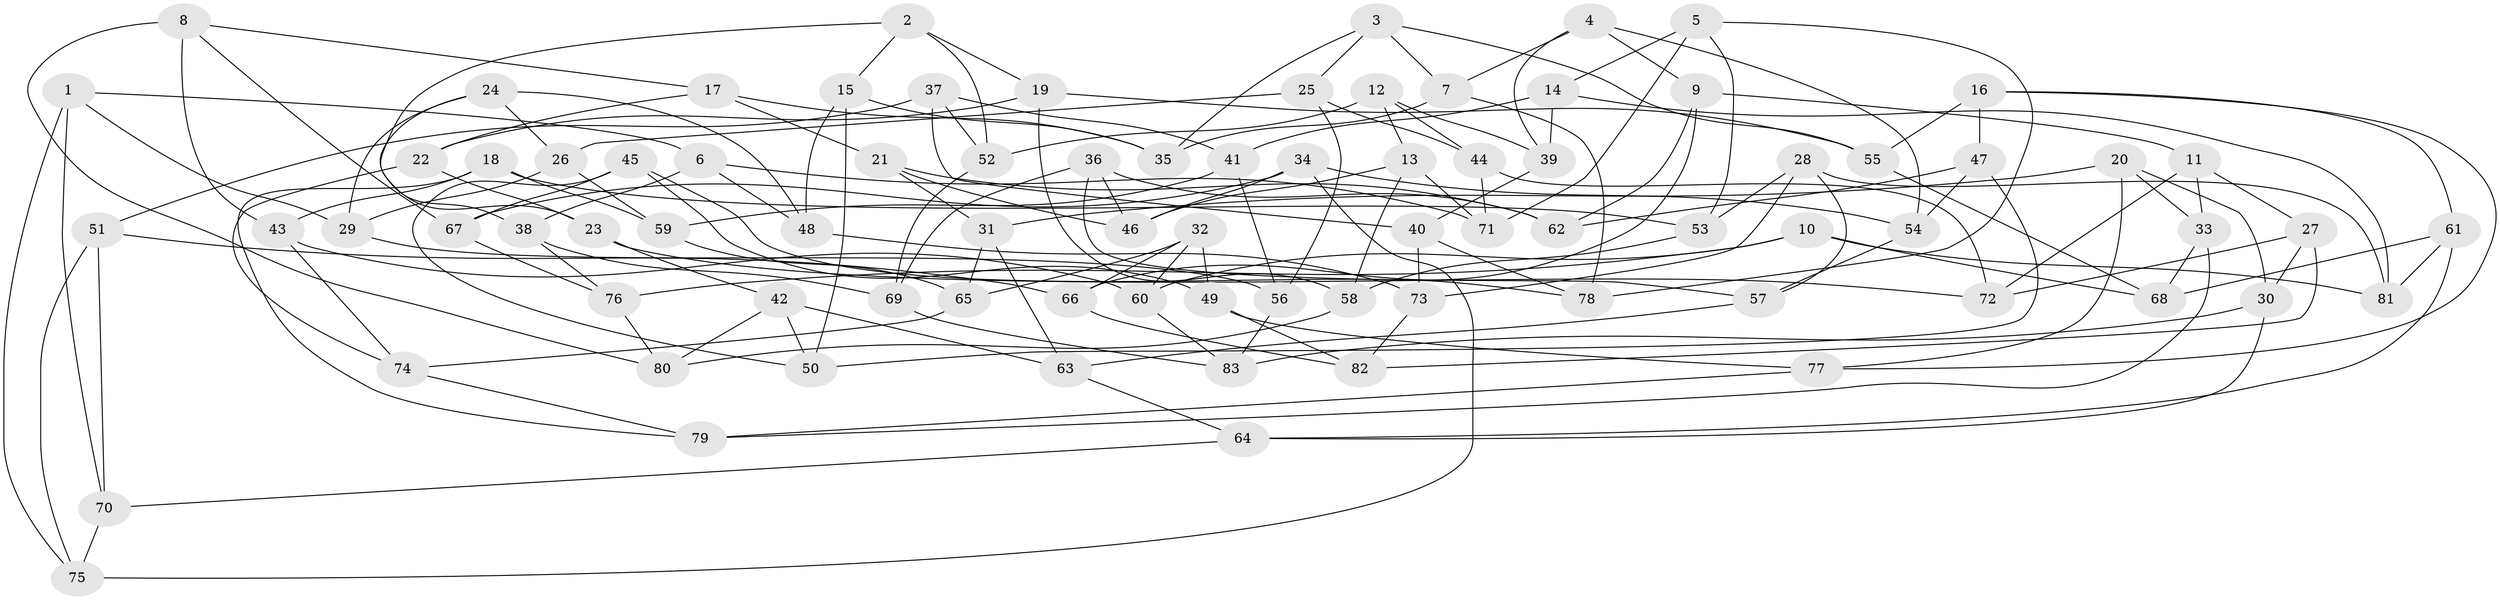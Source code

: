 // coarse degree distribution, {3: 0.20833333333333334, 4: 0.16666666666666666, 2: 0.125, 5: 0.20833333333333334, 7: 0.125, 11: 0.041666666666666664, 9: 0.08333333333333333, 12: 0.041666666666666664}
// Generated by graph-tools (version 1.1) at 2025/01/03/04/25 22:01:24]
// undirected, 83 vertices, 166 edges
graph export_dot {
graph [start="1"]
  node [color=gray90,style=filled];
  1;
  2;
  3;
  4;
  5;
  6;
  7;
  8;
  9;
  10;
  11;
  12;
  13;
  14;
  15;
  16;
  17;
  18;
  19;
  20;
  21;
  22;
  23;
  24;
  25;
  26;
  27;
  28;
  29;
  30;
  31;
  32;
  33;
  34;
  35;
  36;
  37;
  38;
  39;
  40;
  41;
  42;
  43;
  44;
  45;
  46;
  47;
  48;
  49;
  50;
  51;
  52;
  53;
  54;
  55;
  56;
  57;
  58;
  59;
  60;
  61;
  62;
  63;
  64;
  65;
  66;
  67;
  68;
  69;
  70;
  71;
  72;
  73;
  74;
  75;
  76;
  77;
  78;
  79;
  80;
  81;
  82;
  83;
  1 -- 75;
  1 -- 29;
  1 -- 70;
  1 -- 6;
  2 -- 15;
  2 -- 52;
  2 -- 23;
  2 -- 19;
  3 -- 7;
  3 -- 25;
  3 -- 55;
  3 -- 35;
  4 -- 39;
  4 -- 7;
  4 -- 54;
  4 -- 9;
  5 -- 71;
  5 -- 53;
  5 -- 78;
  5 -- 14;
  6 -- 38;
  6 -- 48;
  6 -- 71;
  7 -- 35;
  7 -- 78;
  8 -- 17;
  8 -- 43;
  8 -- 80;
  8 -- 67;
  9 -- 66;
  9 -- 11;
  9 -- 62;
  10 -- 68;
  10 -- 81;
  10 -- 76;
  10 -- 60;
  11 -- 72;
  11 -- 27;
  11 -- 33;
  12 -- 52;
  12 -- 39;
  12 -- 13;
  12 -- 44;
  13 -- 71;
  13 -- 58;
  13 -- 46;
  14 -- 41;
  14 -- 39;
  14 -- 81;
  15 -- 35;
  15 -- 50;
  15 -- 48;
  16 -- 55;
  16 -- 47;
  16 -- 77;
  16 -- 61;
  17 -- 35;
  17 -- 21;
  17 -- 22;
  18 -- 79;
  18 -- 59;
  18 -- 43;
  18 -- 53;
  19 -- 55;
  19 -- 22;
  19 -- 58;
  20 -- 77;
  20 -- 30;
  20 -- 33;
  20 -- 31;
  21 -- 31;
  21 -- 62;
  21 -- 46;
  22 -- 23;
  22 -- 74;
  23 -- 72;
  23 -- 42;
  24 -- 29;
  24 -- 48;
  24 -- 26;
  24 -- 38;
  25 -- 44;
  25 -- 26;
  25 -- 56;
  26 -- 59;
  26 -- 29;
  27 -- 82;
  27 -- 30;
  27 -- 72;
  28 -- 57;
  28 -- 81;
  28 -- 53;
  28 -- 73;
  29 -- 56;
  30 -- 83;
  30 -- 64;
  31 -- 63;
  31 -- 65;
  32 -- 65;
  32 -- 60;
  32 -- 49;
  32 -- 66;
  33 -- 79;
  33 -- 68;
  34 -- 46;
  34 -- 75;
  34 -- 67;
  34 -- 54;
  36 -- 46;
  36 -- 69;
  36 -- 62;
  36 -- 57;
  37 -- 52;
  37 -- 40;
  37 -- 41;
  37 -- 51;
  38 -- 76;
  38 -- 69;
  39 -- 40;
  40 -- 73;
  40 -- 78;
  41 -- 59;
  41 -- 56;
  42 -- 80;
  42 -- 63;
  42 -- 50;
  43 -- 60;
  43 -- 74;
  44 -- 71;
  44 -- 72;
  45 -- 49;
  45 -- 78;
  45 -- 50;
  45 -- 67;
  47 -- 54;
  47 -- 62;
  47 -- 50;
  48 -- 73;
  49 -- 82;
  49 -- 77;
  51 -- 70;
  51 -- 75;
  51 -- 66;
  52 -- 69;
  53 -- 58;
  54 -- 57;
  55 -- 68;
  56 -- 83;
  57 -- 63;
  58 -- 80;
  59 -- 65;
  60 -- 83;
  61 -- 64;
  61 -- 68;
  61 -- 81;
  63 -- 64;
  64 -- 70;
  65 -- 74;
  66 -- 82;
  67 -- 76;
  69 -- 83;
  70 -- 75;
  73 -- 82;
  74 -- 79;
  76 -- 80;
  77 -- 79;
}

